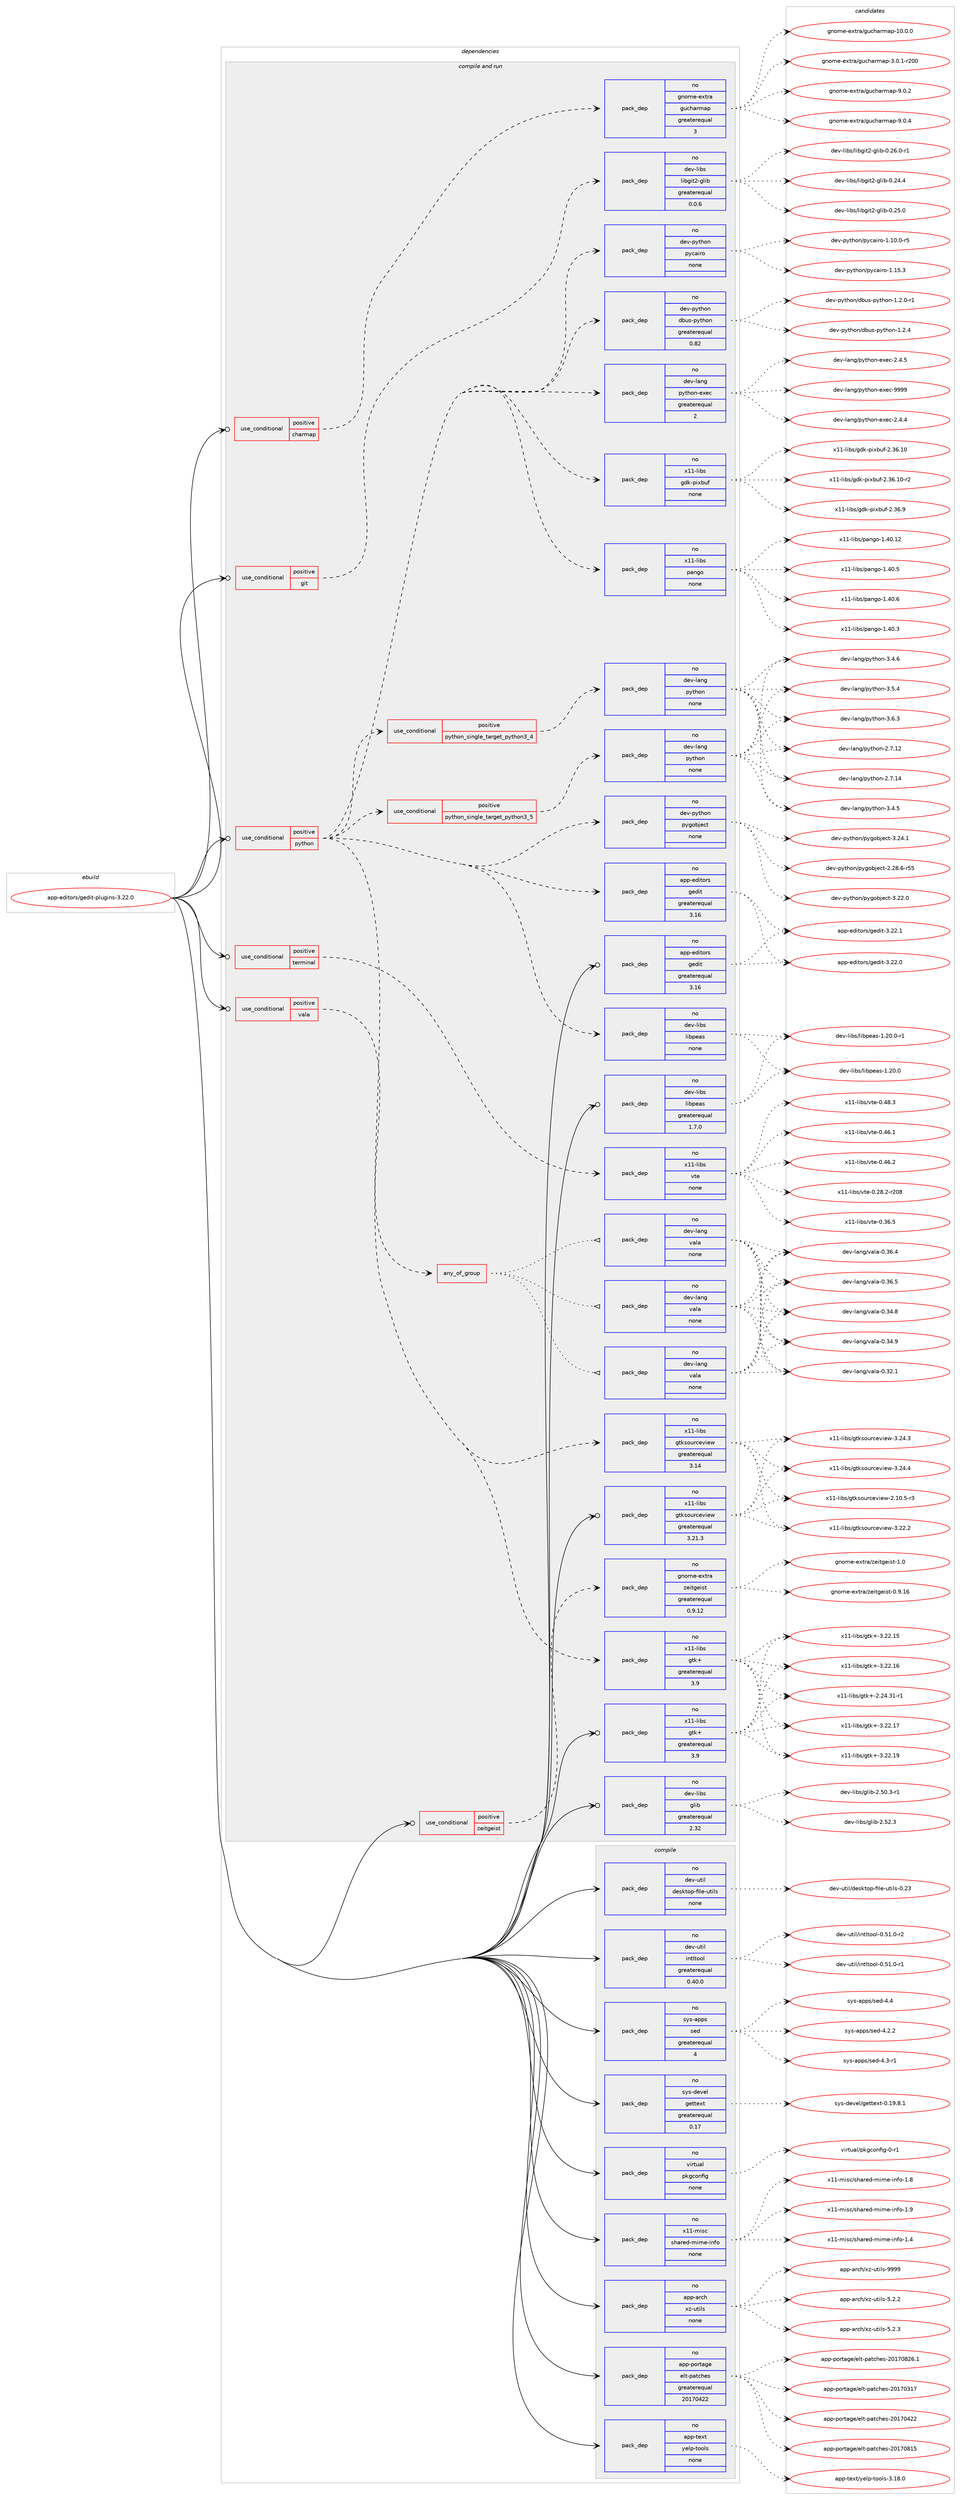 digraph prolog {

# *************
# Graph options
# *************

newrank=true;
concentrate=true;
compound=true;
graph [rankdir=LR,fontname=Helvetica,fontsize=10,ranksep=1.5];#, ranksep=2.5, nodesep=0.2];
edge  [arrowhead=vee];
node  [fontname=Helvetica,fontsize=10];

# **********
# The ebuild
# **********

subgraph cluster_leftcol {
color=gray;
rank=same;
label=<<i>ebuild</i>>;
id [label="app-editors/gedit-plugins-3.22.0", color=red, width=4, href="../app-editors/gedit-plugins-3.22.0.svg"];
}

# ****************
# The dependencies
# ****************

subgraph cluster_midcol {
color=gray;
label=<<i>dependencies</i>>;
subgraph cluster_compile {
fillcolor="#eeeeee";
style=filled;
label=<<i>compile</i>>;
subgraph pack12399 {
dependency16982 [label=<<TABLE BORDER="0" CELLBORDER="1" CELLSPACING="0" CELLPADDING="4" WIDTH="220"><TR><TD ROWSPAN="6" CELLPADDING="30">pack_dep</TD></TR><TR><TD WIDTH="110">no</TD></TR><TR><TD>app-arch</TD></TR><TR><TD>xz-utils</TD></TR><TR><TD>none</TD></TR><TR><TD></TD></TR></TABLE>>, shape=none, color=blue];
}
id:e -> dependency16982:w [weight=20,style="solid",arrowhead="vee"];
subgraph pack12400 {
dependency16983 [label=<<TABLE BORDER="0" CELLBORDER="1" CELLSPACING="0" CELLPADDING="4" WIDTH="220"><TR><TD ROWSPAN="6" CELLPADDING="30">pack_dep</TD></TR><TR><TD WIDTH="110">no</TD></TR><TR><TD>app-portage</TD></TR><TR><TD>elt-patches</TD></TR><TR><TD>greaterequal</TD></TR><TR><TD>20170422</TD></TR></TABLE>>, shape=none, color=blue];
}
id:e -> dependency16983:w [weight=20,style="solid",arrowhead="vee"];
subgraph pack12401 {
dependency16984 [label=<<TABLE BORDER="0" CELLBORDER="1" CELLSPACING="0" CELLPADDING="4" WIDTH="220"><TR><TD ROWSPAN="6" CELLPADDING="30">pack_dep</TD></TR><TR><TD WIDTH="110">no</TD></TR><TR><TD>app-text</TD></TR><TR><TD>yelp-tools</TD></TR><TR><TD>none</TD></TR><TR><TD></TD></TR></TABLE>>, shape=none, color=blue];
}
id:e -> dependency16984:w [weight=20,style="solid",arrowhead="vee"];
subgraph pack12402 {
dependency16985 [label=<<TABLE BORDER="0" CELLBORDER="1" CELLSPACING="0" CELLPADDING="4" WIDTH="220"><TR><TD ROWSPAN="6" CELLPADDING="30">pack_dep</TD></TR><TR><TD WIDTH="110">no</TD></TR><TR><TD>dev-util</TD></TR><TR><TD>desktop-file-utils</TD></TR><TR><TD>none</TD></TR><TR><TD></TD></TR></TABLE>>, shape=none, color=blue];
}
id:e -> dependency16985:w [weight=20,style="solid",arrowhead="vee"];
subgraph pack12403 {
dependency16986 [label=<<TABLE BORDER="0" CELLBORDER="1" CELLSPACING="0" CELLPADDING="4" WIDTH="220"><TR><TD ROWSPAN="6" CELLPADDING="30">pack_dep</TD></TR><TR><TD WIDTH="110">no</TD></TR><TR><TD>dev-util</TD></TR><TR><TD>intltool</TD></TR><TR><TD>greaterequal</TD></TR><TR><TD>0.40.0</TD></TR></TABLE>>, shape=none, color=blue];
}
id:e -> dependency16986:w [weight=20,style="solid",arrowhead="vee"];
subgraph pack12404 {
dependency16987 [label=<<TABLE BORDER="0" CELLBORDER="1" CELLSPACING="0" CELLPADDING="4" WIDTH="220"><TR><TD ROWSPAN="6" CELLPADDING="30">pack_dep</TD></TR><TR><TD WIDTH="110">no</TD></TR><TR><TD>sys-apps</TD></TR><TR><TD>sed</TD></TR><TR><TD>greaterequal</TD></TR><TR><TD>4</TD></TR></TABLE>>, shape=none, color=blue];
}
id:e -> dependency16987:w [weight=20,style="solid",arrowhead="vee"];
subgraph pack12405 {
dependency16988 [label=<<TABLE BORDER="0" CELLBORDER="1" CELLSPACING="0" CELLPADDING="4" WIDTH="220"><TR><TD ROWSPAN="6" CELLPADDING="30">pack_dep</TD></TR><TR><TD WIDTH="110">no</TD></TR><TR><TD>sys-devel</TD></TR><TR><TD>gettext</TD></TR><TR><TD>greaterequal</TD></TR><TR><TD>0.17</TD></TR></TABLE>>, shape=none, color=blue];
}
id:e -> dependency16988:w [weight=20,style="solid",arrowhead="vee"];
subgraph pack12406 {
dependency16989 [label=<<TABLE BORDER="0" CELLBORDER="1" CELLSPACING="0" CELLPADDING="4" WIDTH="220"><TR><TD ROWSPAN="6" CELLPADDING="30">pack_dep</TD></TR><TR><TD WIDTH="110">no</TD></TR><TR><TD>virtual</TD></TR><TR><TD>pkgconfig</TD></TR><TR><TD>none</TD></TR><TR><TD></TD></TR></TABLE>>, shape=none, color=blue];
}
id:e -> dependency16989:w [weight=20,style="solid",arrowhead="vee"];
subgraph pack12407 {
dependency16990 [label=<<TABLE BORDER="0" CELLBORDER="1" CELLSPACING="0" CELLPADDING="4" WIDTH="220"><TR><TD ROWSPAN="6" CELLPADDING="30">pack_dep</TD></TR><TR><TD WIDTH="110">no</TD></TR><TR><TD>x11-misc</TD></TR><TR><TD>shared-mime-info</TD></TR><TR><TD>none</TD></TR><TR><TD></TD></TR></TABLE>>, shape=none, color=blue];
}
id:e -> dependency16990:w [weight=20,style="solid",arrowhead="vee"];
}
subgraph cluster_compileandrun {
fillcolor="#eeeeee";
style=filled;
label=<<i>compile and run</i>>;
subgraph cond4233 {
dependency16991 [label=<<TABLE BORDER="0" CELLBORDER="1" CELLSPACING="0" CELLPADDING="4"><TR><TD ROWSPAN="3" CELLPADDING="10">use_conditional</TD></TR><TR><TD>positive</TD></TR><TR><TD>charmap</TD></TR></TABLE>>, shape=none, color=red];
subgraph pack12408 {
dependency16992 [label=<<TABLE BORDER="0" CELLBORDER="1" CELLSPACING="0" CELLPADDING="4" WIDTH="220"><TR><TD ROWSPAN="6" CELLPADDING="30">pack_dep</TD></TR><TR><TD WIDTH="110">no</TD></TR><TR><TD>gnome-extra</TD></TR><TR><TD>gucharmap</TD></TR><TR><TD>greaterequal</TD></TR><TR><TD>3</TD></TR></TABLE>>, shape=none, color=blue];
}
dependency16991:e -> dependency16992:w [weight=20,style="dashed",arrowhead="vee"];
}
id:e -> dependency16991:w [weight=20,style="solid",arrowhead="odotvee"];
subgraph cond4234 {
dependency16993 [label=<<TABLE BORDER="0" CELLBORDER="1" CELLSPACING="0" CELLPADDING="4"><TR><TD ROWSPAN="3" CELLPADDING="10">use_conditional</TD></TR><TR><TD>positive</TD></TR><TR><TD>git</TD></TR></TABLE>>, shape=none, color=red];
subgraph pack12409 {
dependency16994 [label=<<TABLE BORDER="0" CELLBORDER="1" CELLSPACING="0" CELLPADDING="4" WIDTH="220"><TR><TD ROWSPAN="6" CELLPADDING="30">pack_dep</TD></TR><TR><TD WIDTH="110">no</TD></TR><TR><TD>dev-libs</TD></TR><TR><TD>libgit2-glib</TD></TR><TR><TD>greaterequal</TD></TR><TR><TD>0.0.6</TD></TR></TABLE>>, shape=none, color=blue];
}
dependency16993:e -> dependency16994:w [weight=20,style="dashed",arrowhead="vee"];
}
id:e -> dependency16993:w [weight=20,style="solid",arrowhead="odotvee"];
subgraph cond4235 {
dependency16995 [label=<<TABLE BORDER="0" CELLBORDER="1" CELLSPACING="0" CELLPADDING="4"><TR><TD ROWSPAN="3" CELLPADDING="10">use_conditional</TD></TR><TR><TD>positive</TD></TR><TR><TD>python</TD></TR></TABLE>>, shape=none, color=red];
subgraph cond4236 {
dependency16996 [label=<<TABLE BORDER="0" CELLBORDER="1" CELLSPACING="0" CELLPADDING="4"><TR><TD ROWSPAN="3" CELLPADDING="10">use_conditional</TD></TR><TR><TD>positive</TD></TR><TR><TD>python_single_target_python3_4</TD></TR></TABLE>>, shape=none, color=red];
subgraph pack12410 {
dependency16997 [label=<<TABLE BORDER="0" CELLBORDER="1" CELLSPACING="0" CELLPADDING="4" WIDTH="220"><TR><TD ROWSPAN="6" CELLPADDING="30">pack_dep</TD></TR><TR><TD WIDTH="110">no</TD></TR><TR><TD>dev-lang</TD></TR><TR><TD>python</TD></TR><TR><TD>none</TD></TR><TR><TD></TD></TR></TABLE>>, shape=none, color=blue];
}
dependency16996:e -> dependency16997:w [weight=20,style="dashed",arrowhead="vee"];
}
dependency16995:e -> dependency16996:w [weight=20,style="dashed",arrowhead="vee"];
subgraph cond4237 {
dependency16998 [label=<<TABLE BORDER="0" CELLBORDER="1" CELLSPACING="0" CELLPADDING="4"><TR><TD ROWSPAN="3" CELLPADDING="10">use_conditional</TD></TR><TR><TD>positive</TD></TR><TR><TD>python_single_target_python3_5</TD></TR></TABLE>>, shape=none, color=red];
subgraph pack12411 {
dependency16999 [label=<<TABLE BORDER="0" CELLBORDER="1" CELLSPACING="0" CELLPADDING="4" WIDTH="220"><TR><TD ROWSPAN="6" CELLPADDING="30">pack_dep</TD></TR><TR><TD WIDTH="110">no</TD></TR><TR><TD>dev-lang</TD></TR><TR><TD>python</TD></TR><TR><TD>none</TD></TR><TR><TD></TD></TR></TABLE>>, shape=none, color=blue];
}
dependency16998:e -> dependency16999:w [weight=20,style="dashed",arrowhead="vee"];
}
dependency16995:e -> dependency16998:w [weight=20,style="dashed",arrowhead="vee"];
subgraph pack12412 {
dependency17000 [label=<<TABLE BORDER="0" CELLBORDER="1" CELLSPACING="0" CELLPADDING="4" WIDTH="220"><TR><TD ROWSPAN="6" CELLPADDING="30">pack_dep</TD></TR><TR><TD WIDTH="110">no</TD></TR><TR><TD>dev-lang</TD></TR><TR><TD>python-exec</TD></TR><TR><TD>greaterequal</TD></TR><TR><TD>2</TD></TR></TABLE>>, shape=none, color=blue];
}
dependency16995:e -> dependency17000:w [weight=20,style="dashed",arrowhead="vee"];
subgraph pack12413 {
dependency17001 [label=<<TABLE BORDER="0" CELLBORDER="1" CELLSPACING="0" CELLPADDING="4" WIDTH="220"><TR><TD ROWSPAN="6" CELLPADDING="30">pack_dep</TD></TR><TR><TD WIDTH="110">no</TD></TR><TR><TD>app-editors</TD></TR><TR><TD>gedit</TD></TR><TR><TD>greaterequal</TD></TR><TR><TD>3.16</TD></TR></TABLE>>, shape=none, color=blue];
}
dependency16995:e -> dependency17001:w [weight=20,style="dashed",arrowhead="vee"];
subgraph pack12414 {
dependency17002 [label=<<TABLE BORDER="0" CELLBORDER="1" CELLSPACING="0" CELLPADDING="4" WIDTH="220"><TR><TD ROWSPAN="6" CELLPADDING="30">pack_dep</TD></TR><TR><TD WIDTH="110">no</TD></TR><TR><TD>dev-libs</TD></TR><TR><TD>libpeas</TD></TR><TR><TD>none</TD></TR><TR><TD></TD></TR></TABLE>>, shape=none, color=blue];
}
dependency16995:e -> dependency17002:w [weight=20,style="dashed",arrowhead="vee"];
subgraph pack12415 {
dependency17003 [label=<<TABLE BORDER="0" CELLBORDER="1" CELLSPACING="0" CELLPADDING="4" WIDTH="220"><TR><TD ROWSPAN="6" CELLPADDING="30">pack_dep</TD></TR><TR><TD WIDTH="110">no</TD></TR><TR><TD>dev-python</TD></TR><TR><TD>dbus-python</TD></TR><TR><TD>greaterequal</TD></TR><TR><TD>0.82</TD></TR></TABLE>>, shape=none, color=blue];
}
dependency16995:e -> dependency17003:w [weight=20,style="dashed",arrowhead="vee"];
subgraph pack12416 {
dependency17004 [label=<<TABLE BORDER="0" CELLBORDER="1" CELLSPACING="0" CELLPADDING="4" WIDTH="220"><TR><TD ROWSPAN="6" CELLPADDING="30">pack_dep</TD></TR><TR><TD WIDTH="110">no</TD></TR><TR><TD>dev-python</TD></TR><TR><TD>pycairo</TD></TR><TR><TD>none</TD></TR><TR><TD></TD></TR></TABLE>>, shape=none, color=blue];
}
dependency16995:e -> dependency17004:w [weight=20,style="dashed",arrowhead="vee"];
subgraph pack12417 {
dependency17005 [label=<<TABLE BORDER="0" CELLBORDER="1" CELLSPACING="0" CELLPADDING="4" WIDTH="220"><TR><TD ROWSPAN="6" CELLPADDING="30">pack_dep</TD></TR><TR><TD WIDTH="110">no</TD></TR><TR><TD>dev-python</TD></TR><TR><TD>pygobject</TD></TR><TR><TD>none</TD></TR><TR><TD></TD></TR></TABLE>>, shape=none, color=blue];
}
dependency16995:e -> dependency17005:w [weight=20,style="dashed",arrowhead="vee"];
subgraph pack12418 {
dependency17006 [label=<<TABLE BORDER="0" CELLBORDER="1" CELLSPACING="0" CELLPADDING="4" WIDTH="220"><TR><TD ROWSPAN="6" CELLPADDING="30">pack_dep</TD></TR><TR><TD WIDTH="110">no</TD></TR><TR><TD>x11-libs</TD></TR><TR><TD>gtk+</TD></TR><TR><TD>greaterequal</TD></TR><TR><TD>3.9</TD></TR></TABLE>>, shape=none, color=blue];
}
dependency16995:e -> dependency17006:w [weight=20,style="dashed",arrowhead="vee"];
subgraph pack12419 {
dependency17007 [label=<<TABLE BORDER="0" CELLBORDER="1" CELLSPACING="0" CELLPADDING="4" WIDTH="220"><TR><TD ROWSPAN="6" CELLPADDING="30">pack_dep</TD></TR><TR><TD WIDTH="110">no</TD></TR><TR><TD>x11-libs</TD></TR><TR><TD>gtksourceview</TD></TR><TR><TD>greaterequal</TD></TR><TR><TD>3.14</TD></TR></TABLE>>, shape=none, color=blue];
}
dependency16995:e -> dependency17007:w [weight=20,style="dashed",arrowhead="vee"];
subgraph pack12420 {
dependency17008 [label=<<TABLE BORDER="0" CELLBORDER="1" CELLSPACING="0" CELLPADDING="4" WIDTH="220"><TR><TD ROWSPAN="6" CELLPADDING="30">pack_dep</TD></TR><TR><TD WIDTH="110">no</TD></TR><TR><TD>x11-libs</TD></TR><TR><TD>pango</TD></TR><TR><TD>none</TD></TR><TR><TD></TD></TR></TABLE>>, shape=none, color=blue];
}
dependency16995:e -> dependency17008:w [weight=20,style="dashed",arrowhead="vee"];
subgraph pack12421 {
dependency17009 [label=<<TABLE BORDER="0" CELLBORDER="1" CELLSPACING="0" CELLPADDING="4" WIDTH="220"><TR><TD ROWSPAN="6" CELLPADDING="30">pack_dep</TD></TR><TR><TD WIDTH="110">no</TD></TR><TR><TD>x11-libs</TD></TR><TR><TD>gdk-pixbuf</TD></TR><TR><TD>none</TD></TR><TR><TD></TD></TR></TABLE>>, shape=none, color=blue];
}
dependency16995:e -> dependency17009:w [weight=20,style="dashed",arrowhead="vee"];
}
id:e -> dependency16995:w [weight=20,style="solid",arrowhead="odotvee"];
subgraph cond4238 {
dependency17010 [label=<<TABLE BORDER="0" CELLBORDER="1" CELLSPACING="0" CELLPADDING="4"><TR><TD ROWSPAN="3" CELLPADDING="10">use_conditional</TD></TR><TR><TD>positive</TD></TR><TR><TD>terminal</TD></TR></TABLE>>, shape=none, color=red];
subgraph pack12422 {
dependency17011 [label=<<TABLE BORDER="0" CELLBORDER="1" CELLSPACING="0" CELLPADDING="4" WIDTH="220"><TR><TD ROWSPAN="6" CELLPADDING="30">pack_dep</TD></TR><TR><TD WIDTH="110">no</TD></TR><TR><TD>x11-libs</TD></TR><TR><TD>vte</TD></TR><TR><TD>none</TD></TR><TR><TD></TD></TR></TABLE>>, shape=none, color=blue];
}
dependency17010:e -> dependency17011:w [weight=20,style="dashed",arrowhead="vee"];
}
id:e -> dependency17010:w [weight=20,style="solid",arrowhead="odotvee"];
subgraph cond4239 {
dependency17012 [label=<<TABLE BORDER="0" CELLBORDER="1" CELLSPACING="0" CELLPADDING="4"><TR><TD ROWSPAN="3" CELLPADDING="10">use_conditional</TD></TR><TR><TD>positive</TD></TR><TR><TD>vala</TD></TR></TABLE>>, shape=none, color=red];
subgraph any346 {
dependency17013 [label=<<TABLE BORDER="0" CELLBORDER="1" CELLSPACING="0" CELLPADDING="4"><TR><TD CELLPADDING="10">any_of_group</TD></TR></TABLE>>, shape=none, color=red];subgraph pack12423 {
dependency17014 [label=<<TABLE BORDER="0" CELLBORDER="1" CELLSPACING="0" CELLPADDING="4" WIDTH="220"><TR><TD ROWSPAN="6" CELLPADDING="30">pack_dep</TD></TR><TR><TD WIDTH="110">no</TD></TR><TR><TD>dev-lang</TD></TR><TR><TD>vala</TD></TR><TR><TD>none</TD></TR><TR><TD></TD></TR></TABLE>>, shape=none, color=blue];
}
dependency17013:e -> dependency17014:w [weight=20,style="dotted",arrowhead="oinv"];
subgraph pack12424 {
dependency17015 [label=<<TABLE BORDER="0" CELLBORDER="1" CELLSPACING="0" CELLPADDING="4" WIDTH="220"><TR><TD ROWSPAN="6" CELLPADDING="30">pack_dep</TD></TR><TR><TD WIDTH="110">no</TD></TR><TR><TD>dev-lang</TD></TR><TR><TD>vala</TD></TR><TR><TD>none</TD></TR><TR><TD></TD></TR></TABLE>>, shape=none, color=blue];
}
dependency17013:e -> dependency17015:w [weight=20,style="dotted",arrowhead="oinv"];
subgraph pack12425 {
dependency17016 [label=<<TABLE BORDER="0" CELLBORDER="1" CELLSPACING="0" CELLPADDING="4" WIDTH="220"><TR><TD ROWSPAN="6" CELLPADDING="30">pack_dep</TD></TR><TR><TD WIDTH="110">no</TD></TR><TR><TD>dev-lang</TD></TR><TR><TD>vala</TD></TR><TR><TD>none</TD></TR><TR><TD></TD></TR></TABLE>>, shape=none, color=blue];
}
dependency17013:e -> dependency17016:w [weight=20,style="dotted",arrowhead="oinv"];
}
dependency17012:e -> dependency17013:w [weight=20,style="dashed",arrowhead="vee"];
}
id:e -> dependency17012:w [weight=20,style="solid",arrowhead="odotvee"];
subgraph cond4240 {
dependency17017 [label=<<TABLE BORDER="0" CELLBORDER="1" CELLSPACING="0" CELLPADDING="4"><TR><TD ROWSPAN="3" CELLPADDING="10">use_conditional</TD></TR><TR><TD>positive</TD></TR><TR><TD>zeitgeist</TD></TR></TABLE>>, shape=none, color=red];
subgraph pack12426 {
dependency17018 [label=<<TABLE BORDER="0" CELLBORDER="1" CELLSPACING="0" CELLPADDING="4" WIDTH="220"><TR><TD ROWSPAN="6" CELLPADDING="30">pack_dep</TD></TR><TR><TD WIDTH="110">no</TD></TR><TR><TD>gnome-extra</TD></TR><TR><TD>zeitgeist</TD></TR><TR><TD>greaterequal</TD></TR><TR><TD>0.9.12</TD></TR></TABLE>>, shape=none, color=blue];
}
dependency17017:e -> dependency17018:w [weight=20,style="dashed",arrowhead="vee"];
}
id:e -> dependency17017:w [weight=20,style="solid",arrowhead="odotvee"];
subgraph pack12427 {
dependency17019 [label=<<TABLE BORDER="0" CELLBORDER="1" CELLSPACING="0" CELLPADDING="4" WIDTH="220"><TR><TD ROWSPAN="6" CELLPADDING="30">pack_dep</TD></TR><TR><TD WIDTH="110">no</TD></TR><TR><TD>app-editors</TD></TR><TR><TD>gedit</TD></TR><TR><TD>greaterequal</TD></TR><TR><TD>3.16</TD></TR></TABLE>>, shape=none, color=blue];
}
id:e -> dependency17019:w [weight=20,style="solid",arrowhead="odotvee"];
subgraph pack12428 {
dependency17020 [label=<<TABLE BORDER="0" CELLBORDER="1" CELLSPACING="0" CELLPADDING="4" WIDTH="220"><TR><TD ROWSPAN="6" CELLPADDING="30">pack_dep</TD></TR><TR><TD WIDTH="110">no</TD></TR><TR><TD>dev-libs</TD></TR><TR><TD>glib</TD></TR><TR><TD>greaterequal</TD></TR><TR><TD>2.32</TD></TR></TABLE>>, shape=none, color=blue];
}
id:e -> dependency17020:w [weight=20,style="solid",arrowhead="odotvee"];
subgraph pack12429 {
dependency17021 [label=<<TABLE BORDER="0" CELLBORDER="1" CELLSPACING="0" CELLPADDING="4" WIDTH="220"><TR><TD ROWSPAN="6" CELLPADDING="30">pack_dep</TD></TR><TR><TD WIDTH="110">no</TD></TR><TR><TD>dev-libs</TD></TR><TR><TD>libpeas</TD></TR><TR><TD>greaterequal</TD></TR><TR><TD>1.7.0</TD></TR></TABLE>>, shape=none, color=blue];
}
id:e -> dependency17021:w [weight=20,style="solid",arrowhead="odotvee"];
subgraph pack12430 {
dependency17022 [label=<<TABLE BORDER="0" CELLBORDER="1" CELLSPACING="0" CELLPADDING="4" WIDTH="220"><TR><TD ROWSPAN="6" CELLPADDING="30">pack_dep</TD></TR><TR><TD WIDTH="110">no</TD></TR><TR><TD>x11-libs</TD></TR><TR><TD>gtk+</TD></TR><TR><TD>greaterequal</TD></TR><TR><TD>3.9</TD></TR></TABLE>>, shape=none, color=blue];
}
id:e -> dependency17022:w [weight=20,style="solid",arrowhead="odotvee"];
subgraph pack12431 {
dependency17023 [label=<<TABLE BORDER="0" CELLBORDER="1" CELLSPACING="0" CELLPADDING="4" WIDTH="220"><TR><TD ROWSPAN="6" CELLPADDING="30">pack_dep</TD></TR><TR><TD WIDTH="110">no</TD></TR><TR><TD>x11-libs</TD></TR><TR><TD>gtksourceview</TD></TR><TR><TD>greaterequal</TD></TR><TR><TD>3.21.3</TD></TR></TABLE>>, shape=none, color=blue];
}
id:e -> dependency17023:w [weight=20,style="solid",arrowhead="odotvee"];
}
subgraph cluster_run {
fillcolor="#eeeeee";
style=filled;
label=<<i>run</i>>;
}
}

# **************
# The candidates
# **************

subgraph cluster_choices {
rank=same;
color=gray;
label=<<i>candidates</i>>;

subgraph choice12399 {
color=black;
nodesep=1;
choice971121124597114991044712012245117116105108115455346504650 [label="app-arch/xz-utils-5.2.2", color=red, width=4,href="../app-arch/xz-utils-5.2.2.svg"];
choice971121124597114991044712012245117116105108115455346504651 [label="app-arch/xz-utils-5.2.3", color=red, width=4,href="../app-arch/xz-utils-5.2.3.svg"];
choice9711211245971149910447120122451171161051081154557575757 [label="app-arch/xz-utils-9999", color=red, width=4,href="../app-arch/xz-utils-9999.svg"];
dependency16982:e -> choice971121124597114991044712012245117116105108115455346504650:w [style=dotted,weight="100"];
dependency16982:e -> choice971121124597114991044712012245117116105108115455346504651:w [style=dotted,weight="100"];
dependency16982:e -> choice9711211245971149910447120122451171161051081154557575757:w [style=dotted,weight="100"];
}
subgraph choice12400 {
color=black;
nodesep=1;
choice97112112451121111141169710310147101108116451129711699104101115455048495548514955 [label="app-portage/elt-patches-20170317", color=red, width=4,href="../app-portage/elt-patches-20170317.svg"];
choice97112112451121111141169710310147101108116451129711699104101115455048495548525050 [label="app-portage/elt-patches-20170422", color=red, width=4,href="../app-portage/elt-patches-20170422.svg"];
choice97112112451121111141169710310147101108116451129711699104101115455048495548564953 [label="app-portage/elt-patches-20170815", color=red, width=4,href="../app-portage/elt-patches-20170815.svg"];
choice971121124511211111411697103101471011081164511297116991041011154550484955485650544649 [label="app-portage/elt-patches-20170826.1", color=red, width=4,href="../app-portage/elt-patches-20170826.1.svg"];
dependency16983:e -> choice97112112451121111141169710310147101108116451129711699104101115455048495548514955:w [style=dotted,weight="100"];
dependency16983:e -> choice97112112451121111141169710310147101108116451129711699104101115455048495548525050:w [style=dotted,weight="100"];
dependency16983:e -> choice97112112451121111141169710310147101108116451129711699104101115455048495548564953:w [style=dotted,weight="100"];
dependency16983:e -> choice971121124511211111411697103101471011081164511297116991041011154550484955485650544649:w [style=dotted,weight="100"];
}
subgraph choice12401 {
color=black;
nodesep=1;
choice9711211245116101120116471211011081124511611111110811545514649564648 [label="app-text/yelp-tools-3.18.0", color=red, width=4,href="../app-text/yelp-tools-3.18.0.svg"];
dependency16984:e -> choice9711211245116101120116471211011081124511611111110811545514649564648:w [style=dotted,weight="100"];
}
subgraph choice12402 {
color=black;
nodesep=1;
choice100101118451171161051084710010111510711611111245102105108101451171161051081154548465051 [label="dev-util/desktop-file-utils-0.23", color=red, width=4,href="../dev-util/desktop-file-utils-0.23.svg"];
dependency16985:e -> choice100101118451171161051084710010111510711611111245102105108101451171161051081154548465051:w [style=dotted,weight="100"];
}
subgraph choice12403 {
color=black;
nodesep=1;
choice1001011184511711610510847105110116108116111111108454846534946484511449 [label="dev-util/intltool-0.51.0-r1", color=red, width=4,href="../dev-util/intltool-0.51.0-r1.svg"];
choice1001011184511711610510847105110116108116111111108454846534946484511450 [label="dev-util/intltool-0.51.0-r2", color=red, width=4,href="../dev-util/intltool-0.51.0-r2.svg"];
dependency16986:e -> choice1001011184511711610510847105110116108116111111108454846534946484511449:w [style=dotted,weight="100"];
dependency16986:e -> choice1001011184511711610510847105110116108116111111108454846534946484511450:w [style=dotted,weight="100"];
}
subgraph choice12404 {
color=black;
nodesep=1;
choice115121115459711211211547115101100455246504650 [label="sys-apps/sed-4.2.2", color=red, width=4,href="../sys-apps/sed-4.2.2.svg"];
choice115121115459711211211547115101100455246514511449 [label="sys-apps/sed-4.3-r1", color=red, width=4,href="../sys-apps/sed-4.3-r1.svg"];
choice11512111545971121121154711510110045524652 [label="sys-apps/sed-4.4", color=red, width=4,href="../sys-apps/sed-4.4.svg"];
dependency16987:e -> choice115121115459711211211547115101100455246504650:w [style=dotted,weight="100"];
dependency16987:e -> choice115121115459711211211547115101100455246514511449:w [style=dotted,weight="100"];
dependency16987:e -> choice11512111545971121121154711510110045524652:w [style=dotted,weight="100"];
}
subgraph choice12405 {
color=black;
nodesep=1;
choice1151211154510010111810110847103101116116101120116454846495746564649 [label="sys-devel/gettext-0.19.8.1", color=red, width=4,href="../sys-devel/gettext-0.19.8.1.svg"];
dependency16988:e -> choice1151211154510010111810110847103101116116101120116454846495746564649:w [style=dotted,weight="100"];
}
subgraph choice12406 {
color=black;
nodesep=1;
choice11810511411611797108471121071039911111010210510345484511449 [label="virtual/pkgconfig-0-r1", color=red, width=4,href="../virtual/pkgconfig-0-r1.svg"];
dependency16989:e -> choice11810511411611797108471121071039911111010210510345484511449:w [style=dotted,weight="100"];
}
subgraph choice12407 {
color=black;
nodesep=1;
choice120494945109105115994711510497114101100451091051091014510511010211145494652 [label="x11-misc/shared-mime-info-1.4", color=red, width=4,href="../x11-misc/shared-mime-info-1.4.svg"];
choice120494945109105115994711510497114101100451091051091014510511010211145494656 [label="x11-misc/shared-mime-info-1.8", color=red, width=4,href="../x11-misc/shared-mime-info-1.8.svg"];
choice120494945109105115994711510497114101100451091051091014510511010211145494657 [label="x11-misc/shared-mime-info-1.9", color=red, width=4,href="../x11-misc/shared-mime-info-1.9.svg"];
dependency16990:e -> choice120494945109105115994711510497114101100451091051091014510511010211145494652:w [style=dotted,weight="100"];
dependency16990:e -> choice120494945109105115994711510497114101100451091051091014510511010211145494656:w [style=dotted,weight="100"];
dependency16990:e -> choice120494945109105115994711510497114101100451091051091014510511010211145494657:w [style=dotted,weight="100"];
}
subgraph choice12408 {
color=black;
nodesep=1;
choice10311011110910145101120116114974710311799104971141099711245494846484648 [label="gnome-extra/gucharmap-10.0.0", color=red, width=4,href="../gnome-extra/gucharmap-10.0.0.svg"];
choice10311011110910145101120116114974710311799104971141099711245514648464945114504848 [label="gnome-extra/gucharmap-3.0.1-r200", color=red, width=4,href="../gnome-extra/gucharmap-3.0.1-r200.svg"];
choice103110111109101451011201161149747103117991049711410997112455746484650 [label="gnome-extra/gucharmap-9.0.2", color=red, width=4,href="../gnome-extra/gucharmap-9.0.2.svg"];
choice103110111109101451011201161149747103117991049711410997112455746484652 [label="gnome-extra/gucharmap-9.0.4", color=red, width=4,href="../gnome-extra/gucharmap-9.0.4.svg"];
dependency16992:e -> choice10311011110910145101120116114974710311799104971141099711245494846484648:w [style=dotted,weight="100"];
dependency16992:e -> choice10311011110910145101120116114974710311799104971141099711245514648464945114504848:w [style=dotted,weight="100"];
dependency16992:e -> choice103110111109101451011201161149747103117991049711410997112455746484650:w [style=dotted,weight="100"];
dependency16992:e -> choice103110111109101451011201161149747103117991049711410997112455746484652:w [style=dotted,weight="100"];
}
subgraph choice12409 {
color=black;
nodesep=1;
choice1001011184510810598115471081059810310511650451031081059845484650524652 [label="dev-libs/libgit2-glib-0.24.4", color=red, width=4,href="../dev-libs/libgit2-glib-0.24.4.svg"];
choice1001011184510810598115471081059810310511650451031081059845484650534648 [label="dev-libs/libgit2-glib-0.25.0", color=red, width=4,href="../dev-libs/libgit2-glib-0.25.0.svg"];
choice10010111845108105981154710810598103105116504510310810598454846505446484511449 [label="dev-libs/libgit2-glib-0.26.0-r1", color=red, width=4,href="../dev-libs/libgit2-glib-0.26.0-r1.svg"];
dependency16994:e -> choice1001011184510810598115471081059810310511650451031081059845484650524652:w [style=dotted,weight="100"];
dependency16994:e -> choice1001011184510810598115471081059810310511650451031081059845484650534648:w [style=dotted,weight="100"];
dependency16994:e -> choice10010111845108105981154710810598103105116504510310810598454846505446484511449:w [style=dotted,weight="100"];
}
subgraph choice12410 {
color=black;
nodesep=1;
choice10010111845108971101034711212111610411111045504655464950 [label="dev-lang/python-2.7.12", color=red, width=4,href="../dev-lang/python-2.7.12.svg"];
choice10010111845108971101034711212111610411111045504655464952 [label="dev-lang/python-2.7.14", color=red, width=4,href="../dev-lang/python-2.7.14.svg"];
choice100101118451089711010347112121116104111110455146524653 [label="dev-lang/python-3.4.5", color=red, width=4,href="../dev-lang/python-3.4.5.svg"];
choice100101118451089711010347112121116104111110455146524654 [label="dev-lang/python-3.4.6", color=red, width=4,href="../dev-lang/python-3.4.6.svg"];
choice100101118451089711010347112121116104111110455146534652 [label="dev-lang/python-3.5.4", color=red, width=4,href="../dev-lang/python-3.5.4.svg"];
choice100101118451089711010347112121116104111110455146544651 [label="dev-lang/python-3.6.3", color=red, width=4,href="../dev-lang/python-3.6.3.svg"];
dependency16997:e -> choice10010111845108971101034711212111610411111045504655464950:w [style=dotted,weight="100"];
dependency16997:e -> choice10010111845108971101034711212111610411111045504655464952:w [style=dotted,weight="100"];
dependency16997:e -> choice100101118451089711010347112121116104111110455146524653:w [style=dotted,weight="100"];
dependency16997:e -> choice100101118451089711010347112121116104111110455146524654:w [style=dotted,weight="100"];
dependency16997:e -> choice100101118451089711010347112121116104111110455146534652:w [style=dotted,weight="100"];
dependency16997:e -> choice100101118451089711010347112121116104111110455146544651:w [style=dotted,weight="100"];
}
subgraph choice12411 {
color=black;
nodesep=1;
choice10010111845108971101034711212111610411111045504655464950 [label="dev-lang/python-2.7.12", color=red, width=4,href="../dev-lang/python-2.7.12.svg"];
choice10010111845108971101034711212111610411111045504655464952 [label="dev-lang/python-2.7.14", color=red, width=4,href="../dev-lang/python-2.7.14.svg"];
choice100101118451089711010347112121116104111110455146524653 [label="dev-lang/python-3.4.5", color=red, width=4,href="../dev-lang/python-3.4.5.svg"];
choice100101118451089711010347112121116104111110455146524654 [label="dev-lang/python-3.4.6", color=red, width=4,href="../dev-lang/python-3.4.6.svg"];
choice100101118451089711010347112121116104111110455146534652 [label="dev-lang/python-3.5.4", color=red, width=4,href="../dev-lang/python-3.5.4.svg"];
choice100101118451089711010347112121116104111110455146544651 [label="dev-lang/python-3.6.3", color=red, width=4,href="../dev-lang/python-3.6.3.svg"];
dependency16999:e -> choice10010111845108971101034711212111610411111045504655464950:w [style=dotted,weight="100"];
dependency16999:e -> choice10010111845108971101034711212111610411111045504655464952:w [style=dotted,weight="100"];
dependency16999:e -> choice100101118451089711010347112121116104111110455146524653:w [style=dotted,weight="100"];
dependency16999:e -> choice100101118451089711010347112121116104111110455146524654:w [style=dotted,weight="100"];
dependency16999:e -> choice100101118451089711010347112121116104111110455146534652:w [style=dotted,weight="100"];
dependency16999:e -> choice100101118451089711010347112121116104111110455146544651:w [style=dotted,weight="100"];
}
subgraph choice12412 {
color=black;
nodesep=1;
choice1001011184510897110103471121211161041111104510112010199455046524652 [label="dev-lang/python-exec-2.4.4", color=red, width=4,href="../dev-lang/python-exec-2.4.4.svg"];
choice1001011184510897110103471121211161041111104510112010199455046524653 [label="dev-lang/python-exec-2.4.5", color=red, width=4,href="../dev-lang/python-exec-2.4.5.svg"];
choice10010111845108971101034711212111610411111045101120101994557575757 [label="dev-lang/python-exec-9999", color=red, width=4,href="../dev-lang/python-exec-9999.svg"];
dependency17000:e -> choice1001011184510897110103471121211161041111104510112010199455046524652:w [style=dotted,weight="100"];
dependency17000:e -> choice1001011184510897110103471121211161041111104510112010199455046524653:w [style=dotted,weight="100"];
dependency17000:e -> choice10010111845108971101034711212111610411111045101120101994557575757:w [style=dotted,weight="100"];
}
subgraph choice12413 {
color=black;
nodesep=1;
choice97112112451011001051161111141154710310110010511645514650504648 [label="app-editors/gedit-3.22.0", color=red, width=4,href="../app-editors/gedit-3.22.0.svg"];
choice97112112451011001051161111141154710310110010511645514650504649 [label="app-editors/gedit-3.22.1", color=red, width=4,href="../app-editors/gedit-3.22.1.svg"];
dependency17001:e -> choice97112112451011001051161111141154710310110010511645514650504648:w [style=dotted,weight="100"];
dependency17001:e -> choice97112112451011001051161111141154710310110010511645514650504649:w [style=dotted,weight="100"];
}
subgraph choice12414 {
color=black;
nodesep=1;
choice100101118451081059811547108105981121019711545494650484648 [label="dev-libs/libpeas-1.20.0", color=red, width=4,href="../dev-libs/libpeas-1.20.0.svg"];
choice1001011184510810598115471081059811210197115454946504846484511449 [label="dev-libs/libpeas-1.20.0-r1", color=red, width=4,href="../dev-libs/libpeas-1.20.0-r1.svg"];
dependency17002:e -> choice100101118451081059811547108105981121019711545494650484648:w [style=dotted,weight="100"];
dependency17002:e -> choice1001011184510810598115471081059811210197115454946504846484511449:w [style=dotted,weight="100"];
}
subgraph choice12415 {
color=black;
nodesep=1;
choice100101118451121211161041111104710098117115451121211161041111104549465046484511449 [label="dev-python/dbus-python-1.2.0-r1", color=red, width=4,href="../dev-python/dbus-python-1.2.0-r1.svg"];
choice10010111845112121116104111110471009811711545112121116104111110454946504652 [label="dev-python/dbus-python-1.2.4", color=red, width=4,href="../dev-python/dbus-python-1.2.4.svg"];
dependency17003:e -> choice100101118451121211161041111104710098117115451121211161041111104549465046484511449:w [style=dotted,weight="100"];
dependency17003:e -> choice10010111845112121116104111110471009811711545112121116104111110454946504652:w [style=dotted,weight="100"];
}
subgraph choice12416 {
color=black;
nodesep=1;
choice10010111845112121116104111110471121219997105114111454946494846484511453 [label="dev-python/pycairo-1.10.0-r5", color=red, width=4,href="../dev-python/pycairo-1.10.0-r5.svg"];
choice1001011184511212111610411111047112121999710511411145494649534651 [label="dev-python/pycairo-1.15.3", color=red, width=4,href="../dev-python/pycairo-1.15.3.svg"];
dependency17004:e -> choice10010111845112121116104111110471121219997105114111454946494846484511453:w [style=dotted,weight="100"];
dependency17004:e -> choice1001011184511212111610411111047112121999710511411145494649534651:w [style=dotted,weight="100"];
}
subgraph choice12417 {
color=black;
nodesep=1;
choice1001011184511212111610411111047112121103111981061019911645504650564654451145353 [label="dev-python/pygobject-2.28.6-r55", color=red, width=4,href="../dev-python/pygobject-2.28.6-r55.svg"];
choice1001011184511212111610411111047112121103111981061019911645514650504648 [label="dev-python/pygobject-3.22.0", color=red, width=4,href="../dev-python/pygobject-3.22.0.svg"];
choice1001011184511212111610411111047112121103111981061019911645514650524649 [label="dev-python/pygobject-3.24.1", color=red, width=4,href="../dev-python/pygobject-3.24.1.svg"];
dependency17005:e -> choice1001011184511212111610411111047112121103111981061019911645504650564654451145353:w [style=dotted,weight="100"];
dependency17005:e -> choice1001011184511212111610411111047112121103111981061019911645514650504648:w [style=dotted,weight="100"];
dependency17005:e -> choice1001011184511212111610411111047112121103111981061019911645514650524649:w [style=dotted,weight="100"];
}
subgraph choice12418 {
color=black;
nodesep=1;
choice12049494510810598115471031161074345504650524651494511449 [label="x11-libs/gtk+-2.24.31-r1", color=red, width=4,href="../x11-libs/gtk+-2.24.31-r1.svg"];
choice1204949451081059811547103116107434551465050464953 [label="x11-libs/gtk+-3.22.15", color=red, width=4,href="../x11-libs/gtk+-3.22.15.svg"];
choice1204949451081059811547103116107434551465050464954 [label="x11-libs/gtk+-3.22.16", color=red, width=4,href="../x11-libs/gtk+-3.22.16.svg"];
choice1204949451081059811547103116107434551465050464955 [label="x11-libs/gtk+-3.22.17", color=red, width=4,href="../x11-libs/gtk+-3.22.17.svg"];
choice1204949451081059811547103116107434551465050464957 [label="x11-libs/gtk+-3.22.19", color=red, width=4,href="../x11-libs/gtk+-3.22.19.svg"];
dependency17006:e -> choice12049494510810598115471031161074345504650524651494511449:w [style=dotted,weight="100"];
dependency17006:e -> choice1204949451081059811547103116107434551465050464953:w [style=dotted,weight="100"];
dependency17006:e -> choice1204949451081059811547103116107434551465050464954:w [style=dotted,weight="100"];
dependency17006:e -> choice1204949451081059811547103116107434551465050464955:w [style=dotted,weight="100"];
dependency17006:e -> choice1204949451081059811547103116107434551465050464957:w [style=dotted,weight="100"];
}
subgraph choice12419 {
color=black;
nodesep=1;
choice120494945108105981154710311610711511111711499101118105101119455046494846534511451 [label="x11-libs/gtksourceview-2.10.5-r3", color=red, width=4,href="../x11-libs/gtksourceview-2.10.5-r3.svg"];
choice12049494510810598115471031161071151111171149910111810510111945514650504650 [label="x11-libs/gtksourceview-3.22.2", color=red, width=4,href="../x11-libs/gtksourceview-3.22.2.svg"];
choice12049494510810598115471031161071151111171149910111810510111945514650524651 [label="x11-libs/gtksourceview-3.24.3", color=red, width=4,href="../x11-libs/gtksourceview-3.24.3.svg"];
choice12049494510810598115471031161071151111171149910111810510111945514650524652 [label="x11-libs/gtksourceview-3.24.4", color=red, width=4,href="../x11-libs/gtksourceview-3.24.4.svg"];
dependency17007:e -> choice120494945108105981154710311610711511111711499101118105101119455046494846534511451:w [style=dotted,weight="100"];
dependency17007:e -> choice12049494510810598115471031161071151111171149910111810510111945514650504650:w [style=dotted,weight="100"];
dependency17007:e -> choice12049494510810598115471031161071151111171149910111810510111945514650524651:w [style=dotted,weight="100"];
dependency17007:e -> choice12049494510810598115471031161071151111171149910111810510111945514650524652:w [style=dotted,weight="100"];
}
subgraph choice12420 {
color=black;
nodesep=1;
choice1204949451081059811547112971101031114549465248464950 [label="x11-libs/pango-1.40.12", color=red, width=4,href="../x11-libs/pango-1.40.12.svg"];
choice12049494510810598115471129711010311145494652484651 [label="x11-libs/pango-1.40.3", color=red, width=4,href="../x11-libs/pango-1.40.3.svg"];
choice12049494510810598115471129711010311145494652484653 [label="x11-libs/pango-1.40.5", color=red, width=4,href="../x11-libs/pango-1.40.5.svg"];
choice12049494510810598115471129711010311145494652484654 [label="x11-libs/pango-1.40.6", color=red, width=4,href="../x11-libs/pango-1.40.6.svg"];
dependency17008:e -> choice1204949451081059811547112971101031114549465248464950:w [style=dotted,weight="100"];
dependency17008:e -> choice12049494510810598115471129711010311145494652484651:w [style=dotted,weight="100"];
dependency17008:e -> choice12049494510810598115471129711010311145494652484653:w [style=dotted,weight="100"];
dependency17008:e -> choice12049494510810598115471129711010311145494652484654:w [style=dotted,weight="100"];
}
subgraph choice12421 {
color=black;
nodesep=1;
choice120494945108105981154710310010745112105120981171024550465154464948 [label="x11-libs/gdk-pixbuf-2.36.10", color=red, width=4,href="../x11-libs/gdk-pixbuf-2.36.10.svg"];
choice1204949451081059811547103100107451121051209811710245504651544649484511450 [label="x11-libs/gdk-pixbuf-2.36.10-r2", color=red, width=4,href="../x11-libs/gdk-pixbuf-2.36.10-r2.svg"];
choice1204949451081059811547103100107451121051209811710245504651544657 [label="x11-libs/gdk-pixbuf-2.36.9", color=red, width=4,href="../x11-libs/gdk-pixbuf-2.36.9.svg"];
dependency17009:e -> choice120494945108105981154710310010745112105120981171024550465154464948:w [style=dotted,weight="100"];
dependency17009:e -> choice1204949451081059811547103100107451121051209811710245504651544649484511450:w [style=dotted,weight="100"];
dependency17009:e -> choice1204949451081059811547103100107451121051209811710245504651544657:w [style=dotted,weight="100"];
}
subgraph choice12422 {
color=black;
nodesep=1;
choice12049494510810598115471181161014548465056465045114504856 [label="x11-libs/vte-0.28.2-r208", color=red, width=4,href="../x11-libs/vte-0.28.2-r208.svg"];
choice120494945108105981154711811610145484651544653 [label="x11-libs/vte-0.36.5", color=red, width=4,href="../x11-libs/vte-0.36.5.svg"];
choice120494945108105981154711811610145484652544649 [label="x11-libs/vte-0.46.1", color=red, width=4,href="../x11-libs/vte-0.46.1.svg"];
choice120494945108105981154711811610145484652544650 [label="x11-libs/vte-0.46.2", color=red, width=4,href="../x11-libs/vte-0.46.2.svg"];
choice120494945108105981154711811610145484652564651 [label="x11-libs/vte-0.48.3", color=red, width=4,href="../x11-libs/vte-0.48.3.svg"];
dependency17011:e -> choice12049494510810598115471181161014548465056465045114504856:w [style=dotted,weight="100"];
dependency17011:e -> choice120494945108105981154711811610145484651544653:w [style=dotted,weight="100"];
dependency17011:e -> choice120494945108105981154711811610145484652544649:w [style=dotted,weight="100"];
dependency17011:e -> choice120494945108105981154711811610145484652544650:w [style=dotted,weight="100"];
dependency17011:e -> choice120494945108105981154711811610145484652564651:w [style=dotted,weight="100"];
}
subgraph choice12423 {
color=black;
nodesep=1;
choice100101118451089711010347118971089745484651504649 [label="dev-lang/vala-0.32.1", color=red, width=4,href="../dev-lang/vala-0.32.1.svg"];
choice100101118451089711010347118971089745484651524656 [label="dev-lang/vala-0.34.8", color=red, width=4,href="../dev-lang/vala-0.34.8.svg"];
choice100101118451089711010347118971089745484651524657 [label="dev-lang/vala-0.34.9", color=red, width=4,href="../dev-lang/vala-0.34.9.svg"];
choice100101118451089711010347118971089745484651544652 [label="dev-lang/vala-0.36.4", color=red, width=4,href="../dev-lang/vala-0.36.4.svg"];
choice100101118451089711010347118971089745484651544653 [label="dev-lang/vala-0.36.5", color=red, width=4,href="../dev-lang/vala-0.36.5.svg"];
dependency17014:e -> choice100101118451089711010347118971089745484651504649:w [style=dotted,weight="100"];
dependency17014:e -> choice100101118451089711010347118971089745484651524656:w [style=dotted,weight="100"];
dependency17014:e -> choice100101118451089711010347118971089745484651524657:w [style=dotted,weight="100"];
dependency17014:e -> choice100101118451089711010347118971089745484651544652:w [style=dotted,weight="100"];
dependency17014:e -> choice100101118451089711010347118971089745484651544653:w [style=dotted,weight="100"];
}
subgraph choice12424 {
color=black;
nodesep=1;
choice100101118451089711010347118971089745484651504649 [label="dev-lang/vala-0.32.1", color=red, width=4,href="../dev-lang/vala-0.32.1.svg"];
choice100101118451089711010347118971089745484651524656 [label="dev-lang/vala-0.34.8", color=red, width=4,href="../dev-lang/vala-0.34.8.svg"];
choice100101118451089711010347118971089745484651524657 [label="dev-lang/vala-0.34.9", color=red, width=4,href="../dev-lang/vala-0.34.9.svg"];
choice100101118451089711010347118971089745484651544652 [label="dev-lang/vala-0.36.4", color=red, width=4,href="../dev-lang/vala-0.36.4.svg"];
choice100101118451089711010347118971089745484651544653 [label="dev-lang/vala-0.36.5", color=red, width=4,href="../dev-lang/vala-0.36.5.svg"];
dependency17015:e -> choice100101118451089711010347118971089745484651504649:w [style=dotted,weight="100"];
dependency17015:e -> choice100101118451089711010347118971089745484651524656:w [style=dotted,weight="100"];
dependency17015:e -> choice100101118451089711010347118971089745484651524657:w [style=dotted,weight="100"];
dependency17015:e -> choice100101118451089711010347118971089745484651544652:w [style=dotted,weight="100"];
dependency17015:e -> choice100101118451089711010347118971089745484651544653:w [style=dotted,weight="100"];
}
subgraph choice12425 {
color=black;
nodesep=1;
choice100101118451089711010347118971089745484651504649 [label="dev-lang/vala-0.32.1", color=red, width=4,href="../dev-lang/vala-0.32.1.svg"];
choice100101118451089711010347118971089745484651524656 [label="dev-lang/vala-0.34.8", color=red, width=4,href="../dev-lang/vala-0.34.8.svg"];
choice100101118451089711010347118971089745484651524657 [label="dev-lang/vala-0.34.9", color=red, width=4,href="../dev-lang/vala-0.34.9.svg"];
choice100101118451089711010347118971089745484651544652 [label="dev-lang/vala-0.36.4", color=red, width=4,href="../dev-lang/vala-0.36.4.svg"];
choice100101118451089711010347118971089745484651544653 [label="dev-lang/vala-0.36.5", color=red, width=4,href="../dev-lang/vala-0.36.5.svg"];
dependency17016:e -> choice100101118451089711010347118971089745484651504649:w [style=dotted,weight="100"];
dependency17016:e -> choice100101118451089711010347118971089745484651524656:w [style=dotted,weight="100"];
dependency17016:e -> choice100101118451089711010347118971089745484651524657:w [style=dotted,weight="100"];
dependency17016:e -> choice100101118451089711010347118971089745484651544652:w [style=dotted,weight="100"];
dependency17016:e -> choice100101118451089711010347118971089745484651544653:w [style=dotted,weight="100"];
}
subgraph choice12426 {
color=black;
nodesep=1;
choice10311011110910145101120116114974712210110511610310110511511645484657464954 [label="gnome-extra/zeitgeist-0.9.16", color=red, width=4,href="../gnome-extra/zeitgeist-0.9.16.svg"];
choice10311011110910145101120116114974712210110511610310110511511645494648 [label="gnome-extra/zeitgeist-1.0", color=red, width=4,href="../gnome-extra/zeitgeist-1.0.svg"];
dependency17018:e -> choice10311011110910145101120116114974712210110511610310110511511645484657464954:w [style=dotted,weight="100"];
dependency17018:e -> choice10311011110910145101120116114974712210110511610310110511511645494648:w [style=dotted,weight="100"];
}
subgraph choice12427 {
color=black;
nodesep=1;
choice97112112451011001051161111141154710310110010511645514650504648 [label="app-editors/gedit-3.22.0", color=red, width=4,href="../app-editors/gedit-3.22.0.svg"];
choice97112112451011001051161111141154710310110010511645514650504649 [label="app-editors/gedit-3.22.1", color=red, width=4,href="../app-editors/gedit-3.22.1.svg"];
dependency17019:e -> choice97112112451011001051161111141154710310110010511645514650504648:w [style=dotted,weight="100"];
dependency17019:e -> choice97112112451011001051161111141154710310110010511645514650504649:w [style=dotted,weight="100"];
}
subgraph choice12428 {
color=black;
nodesep=1;
choice10010111845108105981154710310810598455046534846514511449 [label="dev-libs/glib-2.50.3-r1", color=red, width=4,href="../dev-libs/glib-2.50.3-r1.svg"];
choice1001011184510810598115471031081059845504653504651 [label="dev-libs/glib-2.52.3", color=red, width=4,href="../dev-libs/glib-2.52.3.svg"];
dependency17020:e -> choice10010111845108105981154710310810598455046534846514511449:w [style=dotted,weight="100"];
dependency17020:e -> choice1001011184510810598115471031081059845504653504651:w [style=dotted,weight="100"];
}
subgraph choice12429 {
color=black;
nodesep=1;
choice100101118451081059811547108105981121019711545494650484648 [label="dev-libs/libpeas-1.20.0", color=red, width=4,href="../dev-libs/libpeas-1.20.0.svg"];
choice1001011184510810598115471081059811210197115454946504846484511449 [label="dev-libs/libpeas-1.20.0-r1", color=red, width=4,href="../dev-libs/libpeas-1.20.0-r1.svg"];
dependency17021:e -> choice100101118451081059811547108105981121019711545494650484648:w [style=dotted,weight="100"];
dependency17021:e -> choice1001011184510810598115471081059811210197115454946504846484511449:w [style=dotted,weight="100"];
}
subgraph choice12430 {
color=black;
nodesep=1;
choice12049494510810598115471031161074345504650524651494511449 [label="x11-libs/gtk+-2.24.31-r1", color=red, width=4,href="../x11-libs/gtk+-2.24.31-r1.svg"];
choice1204949451081059811547103116107434551465050464953 [label="x11-libs/gtk+-3.22.15", color=red, width=4,href="../x11-libs/gtk+-3.22.15.svg"];
choice1204949451081059811547103116107434551465050464954 [label="x11-libs/gtk+-3.22.16", color=red, width=4,href="../x11-libs/gtk+-3.22.16.svg"];
choice1204949451081059811547103116107434551465050464955 [label="x11-libs/gtk+-3.22.17", color=red, width=4,href="../x11-libs/gtk+-3.22.17.svg"];
choice1204949451081059811547103116107434551465050464957 [label="x11-libs/gtk+-3.22.19", color=red, width=4,href="../x11-libs/gtk+-3.22.19.svg"];
dependency17022:e -> choice12049494510810598115471031161074345504650524651494511449:w [style=dotted,weight="100"];
dependency17022:e -> choice1204949451081059811547103116107434551465050464953:w [style=dotted,weight="100"];
dependency17022:e -> choice1204949451081059811547103116107434551465050464954:w [style=dotted,weight="100"];
dependency17022:e -> choice1204949451081059811547103116107434551465050464955:w [style=dotted,weight="100"];
dependency17022:e -> choice1204949451081059811547103116107434551465050464957:w [style=dotted,weight="100"];
}
subgraph choice12431 {
color=black;
nodesep=1;
choice120494945108105981154710311610711511111711499101118105101119455046494846534511451 [label="x11-libs/gtksourceview-2.10.5-r3", color=red, width=4,href="../x11-libs/gtksourceview-2.10.5-r3.svg"];
choice12049494510810598115471031161071151111171149910111810510111945514650504650 [label="x11-libs/gtksourceview-3.22.2", color=red, width=4,href="../x11-libs/gtksourceview-3.22.2.svg"];
choice12049494510810598115471031161071151111171149910111810510111945514650524651 [label="x11-libs/gtksourceview-3.24.3", color=red, width=4,href="../x11-libs/gtksourceview-3.24.3.svg"];
choice12049494510810598115471031161071151111171149910111810510111945514650524652 [label="x11-libs/gtksourceview-3.24.4", color=red, width=4,href="../x11-libs/gtksourceview-3.24.4.svg"];
dependency17023:e -> choice120494945108105981154710311610711511111711499101118105101119455046494846534511451:w [style=dotted,weight="100"];
dependency17023:e -> choice12049494510810598115471031161071151111171149910111810510111945514650504650:w [style=dotted,weight="100"];
dependency17023:e -> choice12049494510810598115471031161071151111171149910111810510111945514650524651:w [style=dotted,weight="100"];
dependency17023:e -> choice12049494510810598115471031161071151111171149910111810510111945514650524652:w [style=dotted,weight="100"];
}
}

}
